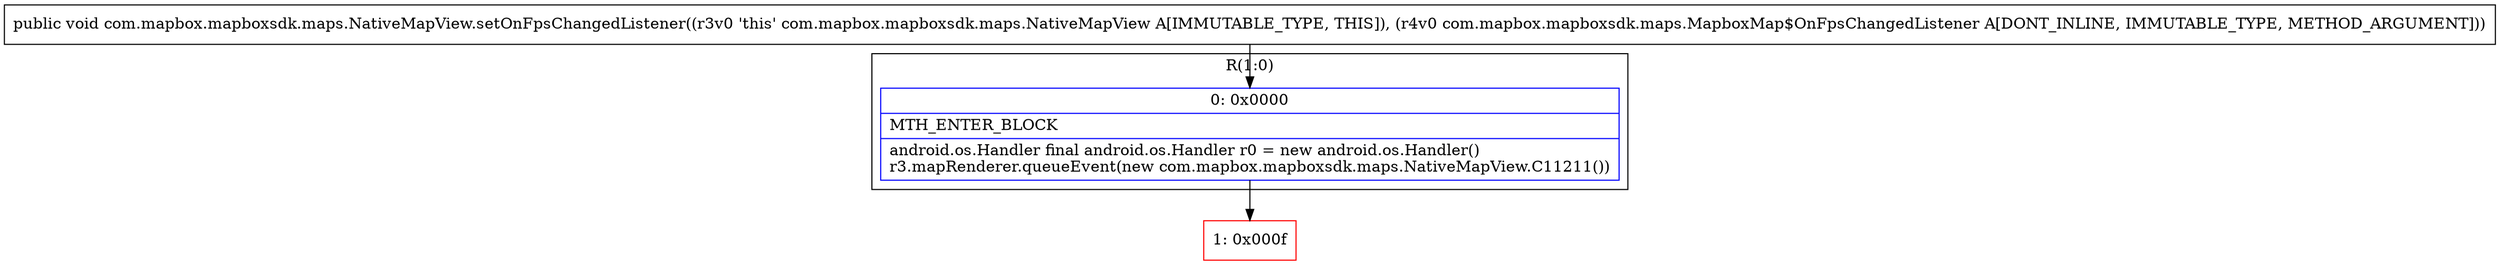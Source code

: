 digraph "CFG forcom.mapbox.mapboxsdk.maps.NativeMapView.setOnFpsChangedListener(Lcom\/mapbox\/mapboxsdk\/maps\/MapboxMap$OnFpsChangedListener;)V" {
subgraph cluster_Region_1384229496 {
label = "R(1:0)";
node [shape=record,color=blue];
Node_0 [shape=record,label="{0\:\ 0x0000|MTH_ENTER_BLOCK\l|android.os.Handler final android.os.Handler r0 = new android.os.Handler()\lr3.mapRenderer.queueEvent(new com.mapbox.mapboxsdk.maps.NativeMapView.C11211())\l}"];
}
Node_1 [shape=record,color=red,label="{1\:\ 0x000f}"];
MethodNode[shape=record,label="{public void com.mapbox.mapboxsdk.maps.NativeMapView.setOnFpsChangedListener((r3v0 'this' com.mapbox.mapboxsdk.maps.NativeMapView A[IMMUTABLE_TYPE, THIS]), (r4v0 com.mapbox.mapboxsdk.maps.MapboxMap$OnFpsChangedListener A[DONT_INLINE, IMMUTABLE_TYPE, METHOD_ARGUMENT])) }"];
MethodNode -> Node_0;
Node_0 -> Node_1;
}

